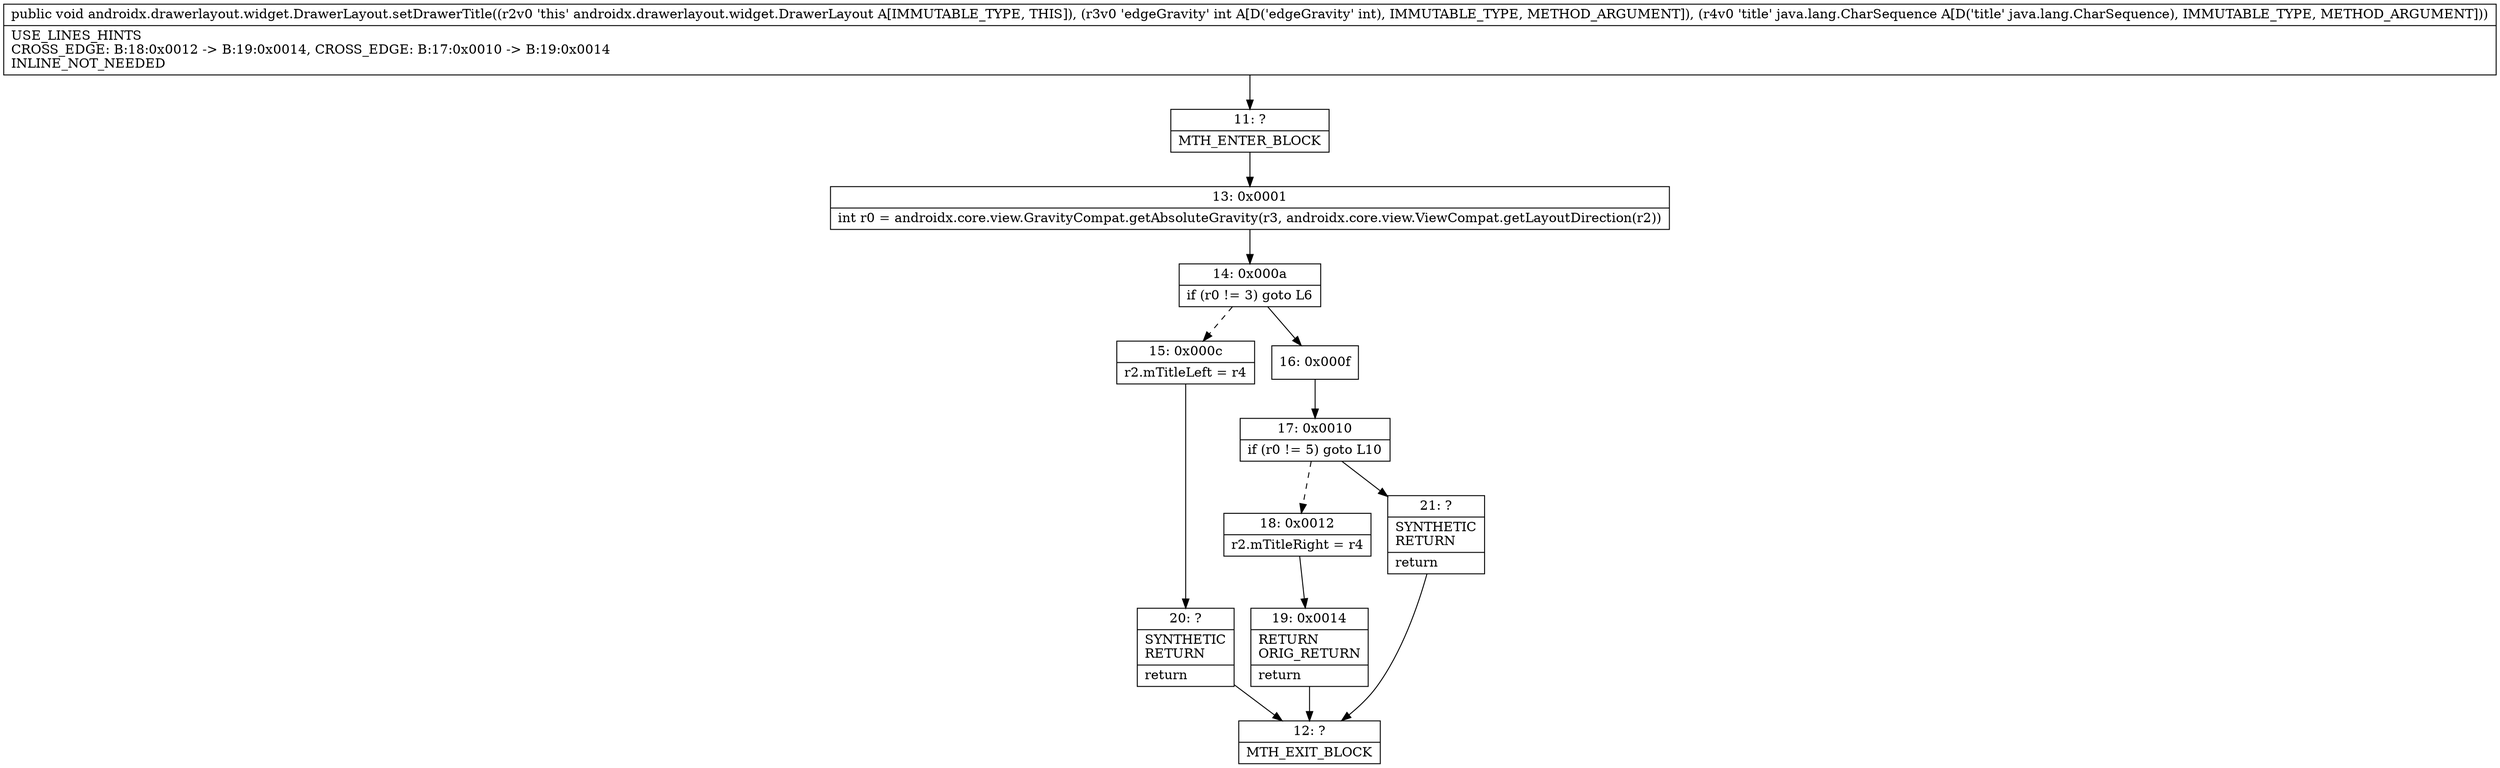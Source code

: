 digraph "CFG forandroidx.drawerlayout.widget.DrawerLayout.setDrawerTitle(ILjava\/lang\/CharSequence;)V" {
Node_11 [shape=record,label="{11\:\ ?|MTH_ENTER_BLOCK\l}"];
Node_13 [shape=record,label="{13\:\ 0x0001|int r0 = androidx.core.view.GravityCompat.getAbsoluteGravity(r3, androidx.core.view.ViewCompat.getLayoutDirection(r2))\l}"];
Node_14 [shape=record,label="{14\:\ 0x000a|if (r0 != 3) goto L6\l}"];
Node_15 [shape=record,label="{15\:\ 0x000c|r2.mTitleLeft = r4\l}"];
Node_20 [shape=record,label="{20\:\ ?|SYNTHETIC\lRETURN\l|return\l}"];
Node_12 [shape=record,label="{12\:\ ?|MTH_EXIT_BLOCK\l}"];
Node_16 [shape=record,label="{16\:\ 0x000f}"];
Node_17 [shape=record,label="{17\:\ 0x0010|if (r0 != 5) goto L10\l}"];
Node_18 [shape=record,label="{18\:\ 0x0012|r2.mTitleRight = r4\l}"];
Node_19 [shape=record,label="{19\:\ 0x0014|RETURN\lORIG_RETURN\l|return\l}"];
Node_21 [shape=record,label="{21\:\ ?|SYNTHETIC\lRETURN\l|return\l}"];
MethodNode[shape=record,label="{public void androidx.drawerlayout.widget.DrawerLayout.setDrawerTitle((r2v0 'this' androidx.drawerlayout.widget.DrawerLayout A[IMMUTABLE_TYPE, THIS]), (r3v0 'edgeGravity' int A[D('edgeGravity' int), IMMUTABLE_TYPE, METHOD_ARGUMENT]), (r4v0 'title' java.lang.CharSequence A[D('title' java.lang.CharSequence), IMMUTABLE_TYPE, METHOD_ARGUMENT]))  | USE_LINES_HINTS\lCROSS_EDGE: B:18:0x0012 \-\> B:19:0x0014, CROSS_EDGE: B:17:0x0010 \-\> B:19:0x0014\lINLINE_NOT_NEEDED\l}"];
MethodNode -> Node_11;Node_11 -> Node_13;
Node_13 -> Node_14;
Node_14 -> Node_15[style=dashed];
Node_14 -> Node_16;
Node_15 -> Node_20;
Node_20 -> Node_12;
Node_16 -> Node_17;
Node_17 -> Node_18[style=dashed];
Node_17 -> Node_21;
Node_18 -> Node_19;
Node_19 -> Node_12;
Node_21 -> Node_12;
}

